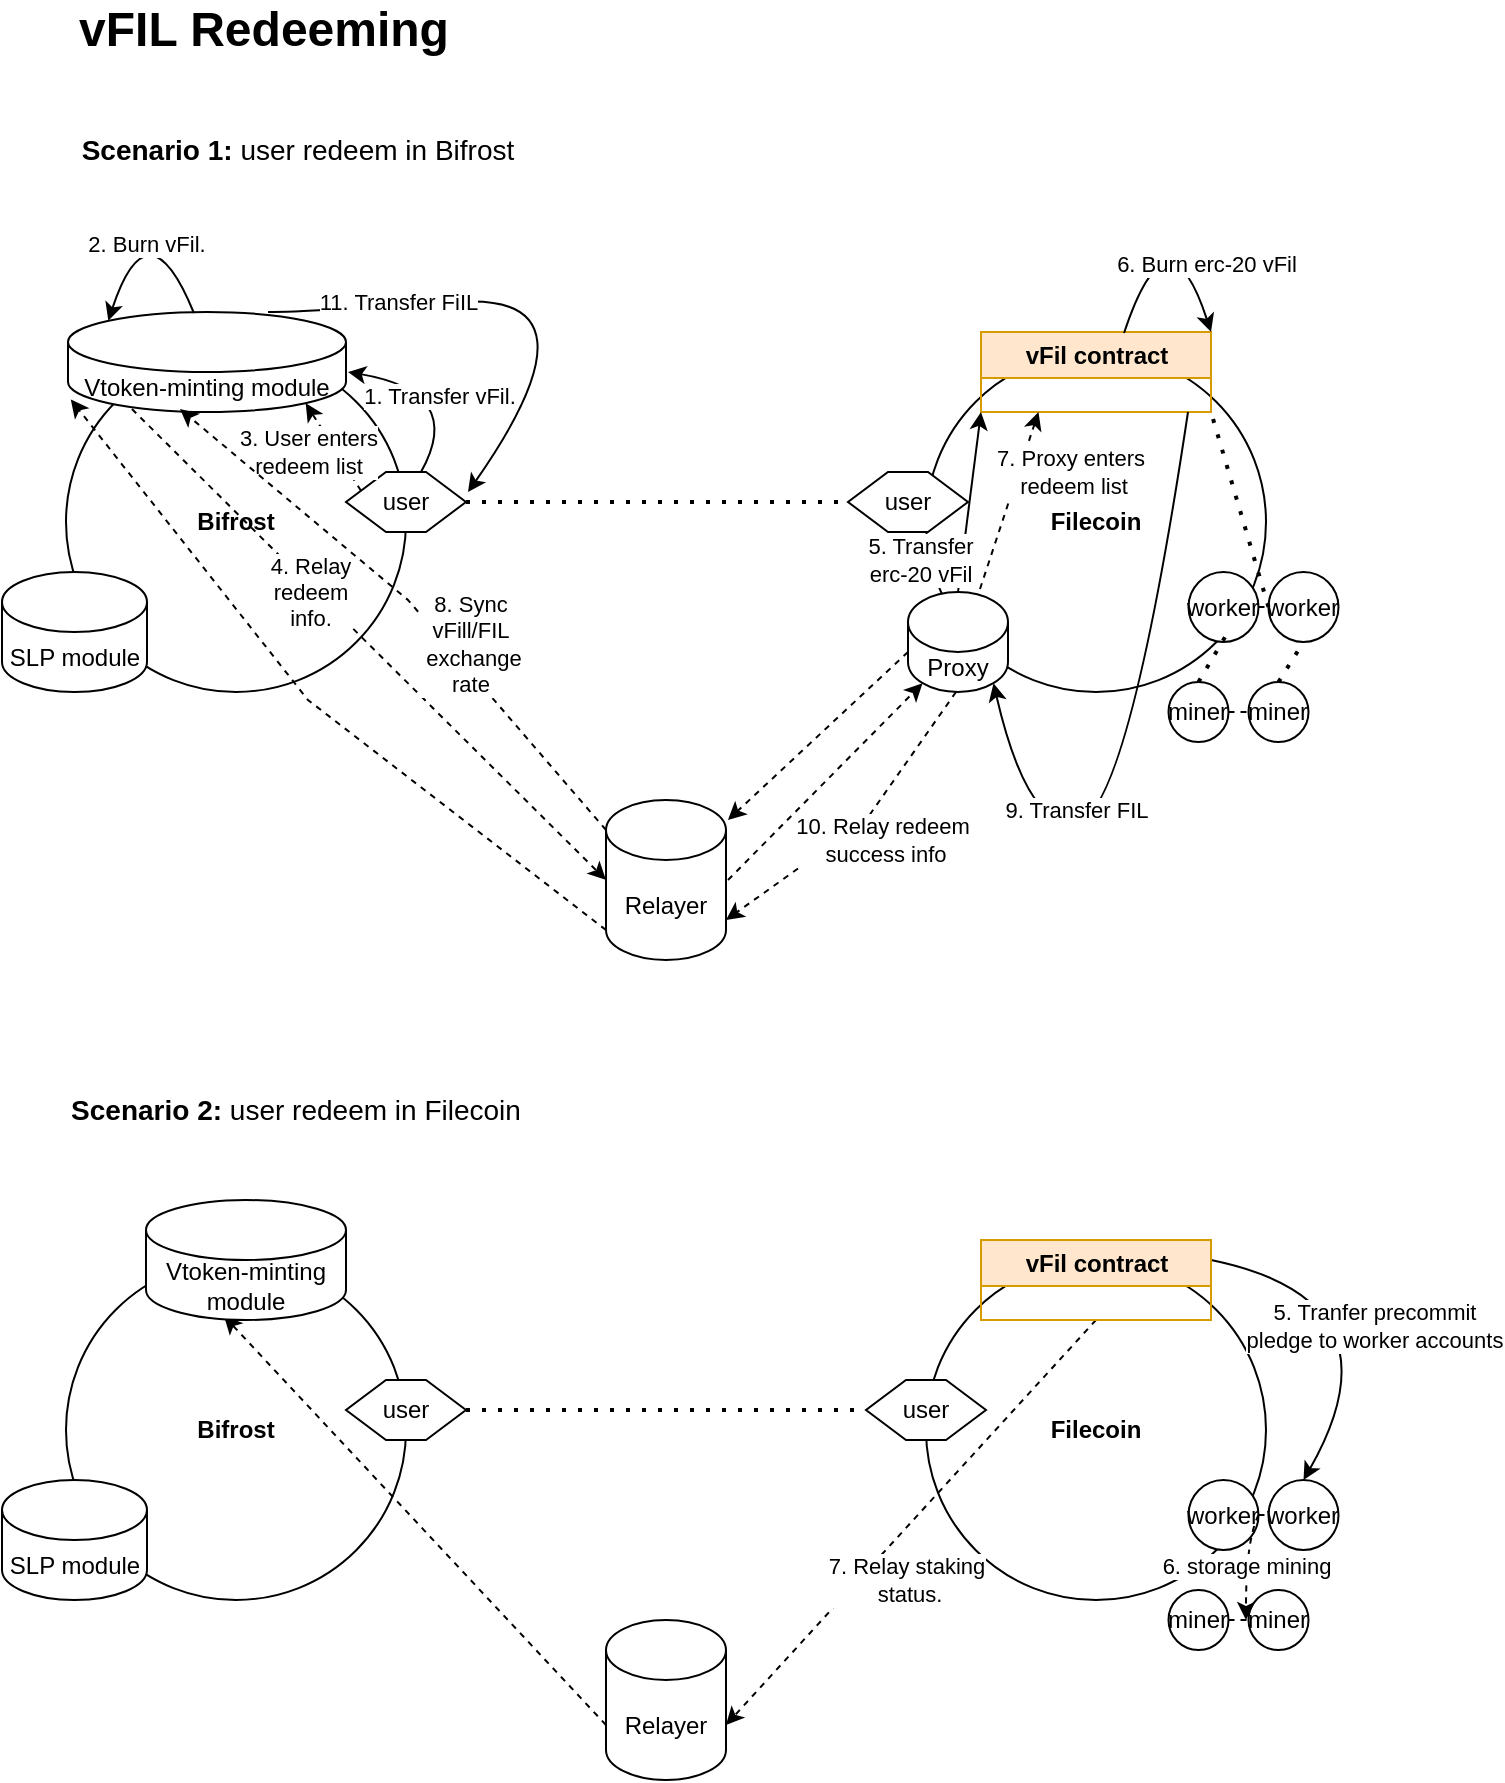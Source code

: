 <mxfile version="21.0.2" type="github">
  <diagram id="1qVJCfuYaMeoUfc-0dYW" name="Page-1">
    <mxGraphModel dx="1434" dy="828" grid="1" gridSize="10" guides="1" tooltips="1" connect="1" arrows="1" fold="1" page="1" pageScale="1" pageWidth="827" pageHeight="1169" math="0" shadow="0">
      <root>
        <mxCell id="0" />
        <mxCell id="1" parent="0" />
        <mxCell id="QOcSFR8y_e22kkafj4sU-1" value="&lt;b&gt;Bifrost&lt;/b&gt;" style="ellipse;whiteSpace=wrap;html=1;aspect=fixed;" parent="1" vertex="1">
          <mxGeometry x="119" y="236" width="170" height="170" as="geometry" />
        </mxCell>
        <mxCell id="QOcSFR8y_e22kkafj4sU-2" value="&lt;b&gt;Filecoin&lt;/b&gt;" style="ellipse;whiteSpace=wrap;html=1;aspect=fixed;" parent="1" vertex="1">
          <mxGeometry x="549" y="236" width="170" height="170" as="geometry" />
        </mxCell>
        <mxCell id="QOcSFR8y_e22kkafj4sU-6" value="user" style="shape=hexagon;perimeter=hexagonPerimeter2;whiteSpace=wrap;html=1;fixedSize=1;" parent="1" vertex="1">
          <mxGeometry x="259" y="296" width="60" height="30" as="geometry" />
        </mxCell>
        <mxCell id="QOcSFR8y_e22kkafj4sU-7" value="user" style="shape=hexagon;perimeter=hexagonPerimeter2;whiteSpace=wrap;html=1;fixedSize=1;" parent="1" vertex="1">
          <mxGeometry x="510" y="296" width="60" height="30" as="geometry" />
        </mxCell>
        <mxCell id="QOcSFR8y_e22kkafj4sU-8" value="" style="endArrow=none;dashed=1;html=1;dashPattern=1 3;strokeWidth=2;rounded=0;exitX=1;exitY=0.5;exitDx=0;exitDy=0;entryX=0;entryY=0.5;entryDx=0;entryDy=0;" parent="1" source="QOcSFR8y_e22kkafj4sU-6" target="QOcSFR8y_e22kkafj4sU-7" edge="1">
          <mxGeometry width="50" height="50" relative="1" as="geometry">
            <mxPoint x="359" y="376" as="sourcePoint" />
            <mxPoint x="409" y="326" as="targetPoint" />
          </mxGeometry>
        </mxCell>
        <mxCell id="QOcSFR8y_e22kkafj4sU-10" value="worker" style="ellipse;whiteSpace=wrap;html=1;aspect=fixed;" parent="1" vertex="1">
          <mxGeometry x="680.25" y="346" width="35" height="35" as="geometry" />
        </mxCell>
        <mxCell id="QOcSFR8y_e22kkafj4sU-11" value="SLP module" style="shape=cylinder3;whiteSpace=wrap;html=1;boundedLbl=1;backgroundOutline=1;size=15;" parent="1" vertex="1">
          <mxGeometry x="87" y="346" width="72.5" height="60" as="geometry" />
        </mxCell>
        <mxCell id="womPOICztjm91fhaPhi_-1" value="Relayer" style="shape=cylinder3;whiteSpace=wrap;html=1;boundedLbl=1;backgroundOutline=1;size=15;" parent="1" vertex="1">
          <mxGeometry x="389" y="460" width="60" height="80" as="geometry" />
        </mxCell>
        <mxCell id="womPOICztjm91fhaPhi_-3" value="miner" style="ellipse;whiteSpace=wrap;html=1;aspect=fixed;" parent="1" vertex="1">
          <mxGeometry x="670.25" y="401" width="30" height="30" as="geometry" />
        </mxCell>
        <mxCell id="womPOICztjm91fhaPhi_-4" value="miner" style="ellipse;whiteSpace=wrap;html=1;aspect=fixed;" parent="1" vertex="1">
          <mxGeometry x="710.25" y="401" width="30" height="30" as="geometry" />
        </mxCell>
        <mxCell id="womPOICztjm91fhaPhi_-7" value="" style="endArrow=none;dashed=1;html=1;rounded=0;exitX=1;exitY=0.5;exitDx=0;exitDy=0;" parent="1" source="womPOICztjm91fhaPhi_-3" edge="1">
          <mxGeometry width="50" height="50" relative="1" as="geometry">
            <mxPoint x="700.25" y="461" as="sourcePoint" />
            <mxPoint x="710.25" y="416" as="targetPoint" />
          </mxGeometry>
        </mxCell>
        <mxCell id="womPOICztjm91fhaPhi_-11" value="" style="endArrow=classic;html=1;rounded=0;dashed=1;entryX=0.145;entryY=1;entryDx=0;entryDy=-4.35;entryPerimeter=0;" parent="1" target="sweHYaOIXjVTSPfrOcY_-46" edge="1">
          <mxGeometry width="50" height="50" relative="1" as="geometry">
            <mxPoint x="450" y="500" as="sourcePoint" />
            <mxPoint x="599" y="266" as="targetPoint" />
          </mxGeometry>
        </mxCell>
        <mxCell id="womPOICztjm91fhaPhi_-12" value="" style="endArrow=classic;html=1;rounded=0;dashed=1;entryX=0;entryY=0.5;entryDx=0;entryDy=0;entryPerimeter=0;exitX=0.23;exitY=0.97;exitDx=0;exitDy=0;exitPerimeter=0;" parent="1" source="a1JTIRyVCKcMxM_mY2sI-1" target="womPOICztjm91fhaPhi_-1" edge="1">
          <mxGeometry width="50" height="50" relative="1" as="geometry">
            <mxPoint x="119" y="506" as="sourcePoint" />
            <mxPoint x="279" y="536" as="targetPoint" />
          </mxGeometry>
        </mxCell>
        <mxCell id="sweHYaOIXjVTSPfrOcY_-59" value="4. Relay &lt;br&gt;redeem &lt;br&gt;info." style="edgeLabel;html=1;align=center;verticalAlign=middle;resizable=0;points=[];" vertex="1" connectable="0" parent="womPOICztjm91fhaPhi_-12">
          <mxGeometry x="-0.181" y="3" relative="1" as="geometry">
            <mxPoint x="-11" y="-3" as="offset" />
          </mxGeometry>
        </mxCell>
        <mxCell id="womPOICztjm91fhaPhi_-15" value="vFIL Redeeming" style="text;html=1;strokeColor=none;fillColor=none;align=center;verticalAlign=middle;whiteSpace=wrap;rounded=0;fontStyle=1;fontSize=24;" parent="1" vertex="1">
          <mxGeometry x="88" y="60" width="260" height="30" as="geometry" />
        </mxCell>
        <mxCell id="yuQFEDINcLpY2eNo5cRC-3" value="worker" style="ellipse;whiteSpace=wrap;html=1;aspect=fixed;" parent="1" vertex="1">
          <mxGeometry x="720.25" y="346" width="35" height="35" as="geometry" />
        </mxCell>
        <mxCell id="yuQFEDINcLpY2eNo5cRC-4" value="" style="endArrow=none;dashed=1;html=1;rounded=0;exitX=1;exitY=0.5;exitDx=0;exitDy=0;entryX=0;entryY=0.5;entryDx=0;entryDy=0;" parent="1" source="QOcSFR8y_e22kkafj4sU-10" target="yuQFEDINcLpY2eNo5cRC-3" edge="1">
          <mxGeometry width="50" height="50" relative="1" as="geometry">
            <mxPoint x="710.25" y="521" as="sourcePoint" />
            <mxPoint x="760.25" y="471" as="targetPoint" />
          </mxGeometry>
        </mxCell>
        <mxCell id="a1JTIRyVCKcMxM_mY2sI-1" value="Vtoken-minting module" style="shape=cylinder3;whiteSpace=wrap;html=1;boundedLbl=1;backgroundOutline=1;size=15;" parent="1" vertex="1">
          <mxGeometry x="120" y="216" width="139" height="50" as="geometry" />
        </mxCell>
        <mxCell id="a1JTIRyVCKcMxM_mY2sI-2" value="" style="curved=1;endArrow=classic;html=1;rounded=0;exitX=0.625;exitY=0;exitDx=0;exitDy=0;" parent="1" source="QOcSFR8y_e22kkafj4sU-6" edge="1">
          <mxGeometry width="50" height="50" relative="1" as="geometry">
            <mxPoint x="288" y="286" as="sourcePoint" />
            <mxPoint x="260" y="246" as="targetPoint" />
            <Array as="points">
              <mxPoint x="319" y="256" />
            </Array>
          </mxGeometry>
        </mxCell>
        <mxCell id="a1JTIRyVCKcMxM_mY2sI-3" value="1. Transfer vFil.&amp;nbsp;" style="edgeLabel;html=1;align=center;verticalAlign=middle;resizable=0;points=[];" parent="a1JTIRyVCKcMxM_mY2sI-2" vertex="1" connectable="0">
          <mxGeometry x="0.647" y="3" relative="1" as="geometry">
            <mxPoint x="29" y="6" as="offset" />
          </mxGeometry>
        </mxCell>
        <mxCell id="sweHYaOIXjVTSPfrOcY_-1" value="vFil contract" style="swimlane;whiteSpace=wrap;html=1;fillColor=#ffe6cc;strokeColor=#d79b00;" vertex="1" parent="1">
          <mxGeometry x="576.5" y="226" width="115" height="40" as="geometry" />
        </mxCell>
        <mxCell id="sweHYaOIXjVTSPfrOcY_-2" value="&lt;font style=&quot;font-size: 14px;&quot;&gt;&lt;b&gt;Scenario 1:&lt;/b&gt; user redeem in Bifrost&lt;/font&gt;" style="text;html=1;strokeColor=none;fillColor=none;align=center;verticalAlign=middle;whiteSpace=wrap;rounded=0;" vertex="1" parent="1">
          <mxGeometry x="120" y="120" width="230" height="30" as="geometry" />
        </mxCell>
        <mxCell id="sweHYaOIXjVTSPfrOcY_-3" value="&lt;b&gt;Bifrost&lt;/b&gt;" style="ellipse;whiteSpace=wrap;html=1;aspect=fixed;" vertex="1" parent="1">
          <mxGeometry x="119" y="690" width="170" height="170" as="geometry" />
        </mxCell>
        <mxCell id="sweHYaOIXjVTSPfrOcY_-4" value="&lt;b&gt;Filecoin&lt;/b&gt;" style="ellipse;whiteSpace=wrap;html=1;aspect=fixed;" vertex="1" parent="1">
          <mxGeometry x="549" y="690" width="170" height="170" as="geometry" />
        </mxCell>
        <mxCell id="sweHYaOIXjVTSPfrOcY_-5" value="user" style="shape=hexagon;perimeter=hexagonPerimeter2;whiteSpace=wrap;html=1;fixedSize=1;" vertex="1" parent="1">
          <mxGeometry x="259" y="750" width="60" height="30" as="geometry" />
        </mxCell>
        <mxCell id="sweHYaOIXjVTSPfrOcY_-6" value="user" style="shape=hexagon;perimeter=hexagonPerimeter2;whiteSpace=wrap;html=1;fixedSize=1;" vertex="1" parent="1">
          <mxGeometry x="519" y="750" width="60" height="30" as="geometry" />
        </mxCell>
        <mxCell id="sweHYaOIXjVTSPfrOcY_-7" value="" style="endArrow=none;dashed=1;html=1;dashPattern=1 3;strokeWidth=2;rounded=0;exitX=1;exitY=0.5;exitDx=0;exitDy=0;entryX=0;entryY=0.5;entryDx=0;entryDy=0;" edge="1" parent="1" source="sweHYaOIXjVTSPfrOcY_-5" target="sweHYaOIXjVTSPfrOcY_-6">
          <mxGeometry width="50" height="50" relative="1" as="geometry">
            <mxPoint x="359" y="830" as="sourcePoint" />
            <mxPoint x="409" y="780" as="targetPoint" />
          </mxGeometry>
        </mxCell>
        <mxCell id="sweHYaOIXjVTSPfrOcY_-8" value="worker" style="ellipse;whiteSpace=wrap;html=1;aspect=fixed;" vertex="1" parent="1">
          <mxGeometry x="680.25" y="800" width="35" height="35" as="geometry" />
        </mxCell>
        <mxCell id="sweHYaOIXjVTSPfrOcY_-9" value="SLP module" style="shape=cylinder3;whiteSpace=wrap;html=1;boundedLbl=1;backgroundOutline=1;size=15;" vertex="1" parent="1">
          <mxGeometry x="87" y="800" width="72.5" height="60" as="geometry" />
        </mxCell>
        <mxCell id="sweHYaOIXjVTSPfrOcY_-10" value="Relayer" style="shape=cylinder3;whiteSpace=wrap;html=1;boundedLbl=1;backgroundOutline=1;size=15;" vertex="1" parent="1">
          <mxGeometry x="389" y="870" width="60" height="80" as="geometry" />
        </mxCell>
        <mxCell id="sweHYaOIXjVTSPfrOcY_-11" value="miner" style="ellipse;whiteSpace=wrap;html=1;aspect=fixed;" vertex="1" parent="1">
          <mxGeometry x="670.25" y="855" width="30" height="30" as="geometry" />
        </mxCell>
        <mxCell id="sweHYaOIXjVTSPfrOcY_-12" value="miner" style="ellipse;whiteSpace=wrap;html=1;aspect=fixed;" vertex="1" parent="1">
          <mxGeometry x="710.25" y="855" width="30" height="30" as="geometry" />
        </mxCell>
        <mxCell id="sweHYaOIXjVTSPfrOcY_-13" value="" style="endArrow=none;dashed=1;html=1;rounded=0;exitX=1;exitY=0.5;exitDx=0;exitDy=0;" edge="1" parent="1" source="sweHYaOIXjVTSPfrOcY_-11">
          <mxGeometry width="50" height="50" relative="1" as="geometry">
            <mxPoint x="700.25" y="915" as="sourcePoint" />
            <mxPoint x="710.25" y="870" as="targetPoint" />
          </mxGeometry>
        </mxCell>
        <mxCell id="sweHYaOIXjVTSPfrOcY_-14" value="" style="endArrow=classic;html=1;rounded=0;dashed=1;exitX=0;exitY=0;exitDx=0;exitDy=52.5;exitPerimeter=0;entryX=0.39;entryY=0.967;entryDx=0;entryDy=0;entryPerimeter=0;" edge="1" parent="1" source="sweHYaOIXjVTSPfrOcY_-10" target="sweHYaOIXjVTSPfrOcY_-19">
          <mxGeometry width="50" height="50" relative="1" as="geometry">
            <mxPoint x="549" y="960" as="sourcePoint" />
            <mxPoint x="599" y="720" as="targetPoint" />
          </mxGeometry>
        </mxCell>
        <mxCell id="sweHYaOIXjVTSPfrOcY_-17" value="worker" style="ellipse;whiteSpace=wrap;html=1;aspect=fixed;" vertex="1" parent="1">
          <mxGeometry x="720.25" y="800" width="35" height="35" as="geometry" />
        </mxCell>
        <mxCell id="sweHYaOIXjVTSPfrOcY_-18" value="" style="endArrow=none;dashed=1;html=1;rounded=0;exitX=1;exitY=0.5;exitDx=0;exitDy=0;entryX=0;entryY=0.5;entryDx=0;entryDy=0;" edge="1" parent="1" source="sweHYaOIXjVTSPfrOcY_-8" target="sweHYaOIXjVTSPfrOcY_-17">
          <mxGeometry width="50" height="50" relative="1" as="geometry">
            <mxPoint x="710.25" y="975" as="sourcePoint" />
            <mxPoint x="760.25" y="925" as="targetPoint" />
          </mxGeometry>
        </mxCell>
        <mxCell id="sweHYaOIXjVTSPfrOcY_-19" value="Vtoken-minting module" style="shape=cylinder3;whiteSpace=wrap;html=1;boundedLbl=1;backgroundOutline=1;size=15;" vertex="1" parent="1">
          <mxGeometry x="159" y="660" width="100" height="60" as="geometry" />
        </mxCell>
        <mxCell id="sweHYaOIXjVTSPfrOcY_-26" value="" style="curved=1;endArrow=classic;html=1;rounded=0;exitX=1;exitY=0.25;exitDx=0;exitDy=0;entryX=0.5;entryY=0;entryDx=0;entryDy=0;" edge="1" parent="1" source="sweHYaOIXjVTSPfrOcY_-35" target="sweHYaOIXjVTSPfrOcY_-17">
          <mxGeometry width="50" height="50" relative="1" as="geometry">
            <mxPoint x="670.25" y="685" as="sourcePoint" />
            <mxPoint x="789" y="660" as="targetPoint" />
            <Array as="points">
              <mxPoint x="789" y="710" />
            </Array>
          </mxGeometry>
        </mxCell>
        <mxCell id="sweHYaOIXjVTSPfrOcY_-27" value="5. Tranfer precommit&lt;br&gt;pledge to worker accounts" style="edgeLabel;html=1;align=center;verticalAlign=middle;resizable=0;points=[];" vertex="1" connectable="0" parent="sweHYaOIXjVTSPfrOcY_-26">
          <mxGeometry x="-0.306" y="-18" relative="1" as="geometry">
            <mxPoint x="16" y="1" as="offset" />
          </mxGeometry>
        </mxCell>
        <mxCell id="sweHYaOIXjVTSPfrOcY_-28" value="" style="curved=1;endArrow=classic;html=1;rounded=0;exitX=1;exitY=0.5;exitDx=0;exitDy=0;dashed=1;" edge="1" parent="1" source="sweHYaOIXjVTSPfrOcY_-8">
          <mxGeometry width="50" height="50" relative="1" as="geometry">
            <mxPoint x="709" y="880" as="sourcePoint" />
            <mxPoint x="709" y="870" as="targetPoint" />
            <Array as="points">
              <mxPoint x="709" y="830" />
            </Array>
          </mxGeometry>
        </mxCell>
        <mxCell id="sweHYaOIXjVTSPfrOcY_-29" value="6. storage mining" style="edgeLabel;html=1;align=center;verticalAlign=middle;resizable=0;points=[];" vertex="1" connectable="0" parent="sweHYaOIXjVTSPfrOcY_-28">
          <mxGeometry x="-0.001" relative="1" as="geometry">
            <mxPoint as="offset" />
          </mxGeometry>
        </mxCell>
        <mxCell id="sweHYaOIXjVTSPfrOcY_-30" value="" style="endArrow=classic;html=1;rounded=0;dashed=1;exitX=0.5;exitY=1;exitDx=0;exitDy=0;entryX=1;entryY=0;entryDx=0;entryDy=52.5;entryPerimeter=0;" edge="1" parent="1" source="sweHYaOIXjVTSPfrOcY_-35" target="sweHYaOIXjVTSPfrOcY_-10">
          <mxGeometry width="50" height="50" relative="1" as="geometry">
            <mxPoint x="634" y="740" as="sourcePoint" />
            <mxPoint x="579" y="880" as="targetPoint" />
          </mxGeometry>
        </mxCell>
        <mxCell id="sweHYaOIXjVTSPfrOcY_-31" value="7. Relay staking&lt;br&gt;&amp;nbsp;status." style="edgeLabel;html=1;align=center;verticalAlign=middle;resizable=0;points=[];" vertex="1" connectable="0" parent="sweHYaOIXjVTSPfrOcY_-30">
          <mxGeometry x="0.007" y="3" relative="1" as="geometry">
            <mxPoint x="-4" y="26" as="offset" />
          </mxGeometry>
        </mxCell>
        <mxCell id="sweHYaOIXjVTSPfrOcY_-35" value="vFil contract" style="swimlane;whiteSpace=wrap;html=1;fillColor=#ffe6cc;strokeColor=#d79b00;" vertex="1" parent="1">
          <mxGeometry x="576.5" y="680" width="115" height="40" as="geometry" />
        </mxCell>
        <mxCell id="sweHYaOIXjVTSPfrOcY_-36" value="&lt;font style=&quot;font-size: 14px;&quot;&gt;&lt;b&gt;Scenario 2:&lt;/b&gt; user redeem in Filecoin&lt;/font&gt;" style="text;html=1;strokeColor=none;fillColor=none;align=center;verticalAlign=middle;whiteSpace=wrap;rounded=0;" vertex="1" parent="1">
          <mxGeometry x="119" y="600" width="230" height="30" as="geometry" />
        </mxCell>
        <mxCell id="sweHYaOIXjVTSPfrOcY_-37" value="" style="curved=1;endArrow=classic;html=1;rounded=0;entryX=0.145;entryY=0;entryDx=0;entryDy=4.35;entryPerimeter=0;exitX=0.453;exitY=0.01;exitDx=0;exitDy=0;exitPerimeter=0;" edge="1" parent="1" source="a1JTIRyVCKcMxM_mY2sI-1" target="a1JTIRyVCKcMxM_mY2sI-1">
          <mxGeometry width="50" height="50" relative="1" as="geometry">
            <mxPoint x="180" y="210" as="sourcePoint" />
            <mxPoint x="240" y="160" as="targetPoint" />
            <Array as="points">
              <mxPoint x="160" y="160" />
            </Array>
          </mxGeometry>
        </mxCell>
        <mxCell id="sweHYaOIXjVTSPfrOcY_-38" value="2. Burn vFil." style="edgeLabel;html=1;align=center;verticalAlign=middle;resizable=0;points=[];" vertex="1" connectable="0" parent="sweHYaOIXjVTSPfrOcY_-37">
          <mxGeometry x="0.33" y="4" relative="1" as="geometry">
            <mxPoint x="2" as="offset" />
          </mxGeometry>
        </mxCell>
        <mxCell id="sweHYaOIXjVTSPfrOcY_-43" value="" style="endArrow=none;dashed=1;html=1;dashPattern=1 3;strokeWidth=2;rounded=0;exitX=0.5;exitY=0;exitDx=0;exitDy=0;" edge="1" parent="1" source="womPOICztjm91fhaPhi_-3">
          <mxGeometry width="50" height="50" relative="1" as="geometry">
            <mxPoint x="690" y="406" as="sourcePoint" />
            <mxPoint x="700" y="376" as="targetPoint" />
          </mxGeometry>
        </mxCell>
        <mxCell id="sweHYaOIXjVTSPfrOcY_-44" value="" style="endArrow=none;dashed=1;html=1;dashPattern=1 3;strokeWidth=2;rounded=0;entryX=0.5;entryY=1;entryDx=0;entryDy=0;exitX=0.5;exitY=0;exitDx=0;exitDy=0;" edge="1" parent="1" source="womPOICztjm91fhaPhi_-4" target="yuQFEDINcLpY2eNo5cRC-3">
          <mxGeometry width="50" height="50" relative="1" as="geometry">
            <mxPoint x="700" y="426" as="sourcePoint" />
            <mxPoint x="750" y="376" as="targetPoint" />
          </mxGeometry>
        </mxCell>
        <mxCell id="sweHYaOIXjVTSPfrOcY_-45" value="" style="endArrow=none;dashed=1;html=1;dashPattern=1 3;strokeWidth=2;rounded=0;entryX=1;entryY=1;entryDx=0;entryDy=0;exitX=0;exitY=0.5;exitDx=0;exitDy=0;" edge="1" parent="1" source="yuQFEDINcLpY2eNo5cRC-3" target="sweHYaOIXjVTSPfrOcY_-1">
          <mxGeometry width="50" height="50" relative="1" as="geometry">
            <mxPoint x="650" y="326" as="sourcePoint" />
            <mxPoint x="700" y="276" as="targetPoint" />
          </mxGeometry>
        </mxCell>
        <mxCell id="sweHYaOIXjVTSPfrOcY_-46" value="Proxy" style="shape=cylinder3;whiteSpace=wrap;html=1;boundedLbl=1;backgroundOutline=1;size=15;" vertex="1" parent="1">
          <mxGeometry x="540" y="356" width="50" height="50" as="geometry" />
        </mxCell>
        <mxCell id="sweHYaOIXjVTSPfrOcY_-47" value="" style="endArrow=classic;html=1;rounded=0;exitX=0.5;exitY=0;exitDx=0;exitDy=0;exitPerimeter=0;entryX=0;entryY=1;entryDx=0;entryDy=0;" edge="1" parent="1" source="sweHYaOIXjVTSPfrOcY_-46" target="sweHYaOIXjVTSPfrOcY_-1">
          <mxGeometry width="50" height="50" relative="1" as="geometry">
            <mxPoint x="580" y="356" as="sourcePoint" />
            <mxPoint x="620" y="266" as="targetPoint" />
          </mxGeometry>
        </mxCell>
        <mxCell id="sweHYaOIXjVTSPfrOcY_-49" value="5. Transfer &lt;br&gt;erc-20 vFil" style="edgeLabel;html=1;align=center;verticalAlign=middle;resizable=0;points=[];" vertex="1" connectable="0" parent="sweHYaOIXjVTSPfrOcY_-47">
          <mxGeometry x="-0.632" y="-1" relative="1" as="geometry">
            <mxPoint x="-22" as="offset" />
          </mxGeometry>
        </mxCell>
        <mxCell id="sweHYaOIXjVTSPfrOcY_-51" value="" style="endArrow=classic;html=1;rounded=0;exitX=0;exitY=0.25;exitDx=0;exitDy=0;entryX=0.855;entryY=1;entryDx=0;entryDy=-4.35;entryPerimeter=0;dashed=1;" edge="1" parent="1" source="QOcSFR8y_e22kkafj4sU-6" target="a1JTIRyVCKcMxM_mY2sI-1">
          <mxGeometry width="50" height="50" relative="1" as="geometry">
            <mxPoint x="-30" y="376" as="sourcePoint" />
            <mxPoint x="20" y="326" as="targetPoint" />
          </mxGeometry>
        </mxCell>
        <mxCell id="sweHYaOIXjVTSPfrOcY_-52" value="3. User enters &lt;br&gt;redeem list" style="edgeLabel;html=1;align=center;verticalAlign=middle;resizable=0;points=[];" vertex="1" connectable="0" parent="sweHYaOIXjVTSPfrOcY_-51">
          <mxGeometry x="0.156" y="2" relative="1" as="geometry">
            <mxPoint x="-9" y="5" as="offset" />
          </mxGeometry>
        </mxCell>
        <mxCell id="sweHYaOIXjVTSPfrOcY_-53" value="6. Burn erc-20 vFil" style="curved=1;endArrow=classic;html=1;rounded=0;entryX=1;entryY=0;entryDx=0;entryDy=0;exitX=0.622;exitY=0.013;exitDx=0;exitDy=0;exitPerimeter=0;" edge="1" parent="1" source="sweHYaOIXjVTSPfrOcY_-1" target="sweHYaOIXjVTSPfrOcY_-1">
          <mxGeometry x="0.529" y="7" width="50" height="50" relative="1" as="geometry">
            <mxPoint x="650" y="220" as="sourcePoint" />
            <mxPoint x="650" y="110" as="targetPoint" />
            <Array as="points">
              <mxPoint x="670" y="160" />
            </Array>
            <mxPoint x="1" as="offset" />
          </mxGeometry>
        </mxCell>
        <mxCell id="sweHYaOIXjVTSPfrOcY_-54" value="" style="endArrow=classic;html=1;rounded=0;exitX=0.72;exitY=-0.03;exitDx=0;exitDy=0;exitPerimeter=0;entryX=0.25;entryY=1;entryDx=0;entryDy=0;dashed=1;" edge="1" parent="1" source="sweHYaOIXjVTSPfrOcY_-46" target="sweHYaOIXjVTSPfrOcY_-1">
          <mxGeometry width="50" height="50" relative="1" as="geometry">
            <mxPoint x="580" y="346" as="sourcePoint" />
            <mxPoint x="630" y="296" as="targetPoint" />
          </mxGeometry>
        </mxCell>
        <mxCell id="sweHYaOIXjVTSPfrOcY_-55" value="7. Proxy enters&lt;br&gt;&amp;nbsp;redeem list" style="edgeLabel;html=1;align=center;verticalAlign=middle;resizable=0;points=[];" vertex="1" connectable="0" parent="sweHYaOIXjVTSPfrOcY_-54">
          <mxGeometry x="0.317" y="2" relative="1" as="geometry">
            <mxPoint x="27" as="offset" />
          </mxGeometry>
        </mxCell>
        <mxCell id="sweHYaOIXjVTSPfrOcY_-57" value="" style="curved=1;endArrow=classic;html=1;rounded=0;entryX=0.855;entryY=1;entryDx=0;entryDy=-4.35;entryPerimeter=0;" edge="1" parent="1" target="sweHYaOIXjVTSPfrOcY_-46">
          <mxGeometry width="50" height="50" relative="1" as="geometry">
            <mxPoint x="680" y="266" as="sourcePoint" />
            <mxPoint x="650" y="476" as="targetPoint" />
            <Array as="points">
              <mxPoint x="650" y="466" />
              <mxPoint x="600" y="476" />
            </Array>
          </mxGeometry>
        </mxCell>
        <mxCell id="sweHYaOIXjVTSPfrOcY_-58" value="9. Transfer FIL" style="edgeLabel;html=1;align=center;verticalAlign=middle;resizable=0;points=[];" vertex="1" connectable="0" parent="sweHYaOIXjVTSPfrOcY_-57">
          <mxGeometry x="0.383" y="-6" relative="1" as="geometry">
            <mxPoint as="offset" />
          </mxGeometry>
        </mxCell>
        <mxCell id="sweHYaOIXjVTSPfrOcY_-60" value="" style="endArrow=classic;html=1;rounded=0;exitX=0.5;exitY=1;exitDx=0;exitDy=0;exitPerimeter=0;dashed=1;" edge="1" parent="1">
          <mxGeometry width="50" height="50" relative="1" as="geometry">
            <mxPoint x="564" y="406" as="sourcePoint" />
            <mxPoint x="449" y="520" as="targetPoint" />
            <Array as="points">
              <mxPoint x="519" y="470" />
            </Array>
          </mxGeometry>
        </mxCell>
        <mxCell id="sweHYaOIXjVTSPfrOcY_-61" value="10. Relay redeem&lt;br&gt;&amp;nbsp;success info" style="edgeLabel;html=1;align=center;verticalAlign=middle;resizable=0;points=[];" vertex="1" connectable="0" parent="sweHYaOIXjVTSPfrOcY_-60">
          <mxGeometry x="0.108" y="-2" relative="1" as="geometry">
            <mxPoint x="19" y="4" as="offset" />
          </mxGeometry>
        </mxCell>
        <mxCell id="sweHYaOIXjVTSPfrOcY_-62" value="" style="endArrow=classic;html=1;rounded=0;exitX=0;exitY=1;exitDx=0;exitDy=-15;exitPerimeter=0;dashed=1;entryX=0.01;entryY=0.875;entryDx=0;entryDy=0;entryPerimeter=0;" edge="1" parent="1" source="womPOICztjm91fhaPhi_-1" target="a1JTIRyVCKcMxM_mY2sI-1">
          <mxGeometry width="50" height="50" relative="1" as="geometry">
            <mxPoint x="160" y="516" as="sourcePoint" />
            <mxPoint x="210" y="466" as="targetPoint" />
            <Array as="points">
              <mxPoint x="240" y="410" />
            </Array>
          </mxGeometry>
        </mxCell>
        <mxCell id="sweHYaOIXjVTSPfrOcY_-63" value="" style="curved=1;endArrow=classic;html=1;rounded=0;" edge="1" parent="1">
          <mxGeometry width="50" height="50" relative="1" as="geometry">
            <mxPoint x="220" y="216" as="sourcePoint" />
            <mxPoint x="320" y="306" as="targetPoint" />
            <Array as="points">
              <mxPoint x="240" y="216" />
              <mxPoint x="390" y="206" />
            </Array>
          </mxGeometry>
        </mxCell>
        <mxCell id="sweHYaOIXjVTSPfrOcY_-64" value="11. Transfer FiIL" style="edgeLabel;html=1;align=center;verticalAlign=middle;resizable=0;points=[];" vertex="1" connectable="0" parent="sweHYaOIXjVTSPfrOcY_-63">
          <mxGeometry x="-0.554" y="1" relative="1" as="geometry">
            <mxPoint y="-1" as="offset" />
          </mxGeometry>
        </mxCell>
        <mxCell id="sweHYaOIXjVTSPfrOcY_-67" value="" style="endArrow=classic;html=1;rounded=0;exitX=0;exitY=0;exitDx=0;exitDy=30;exitPerimeter=0;dashed=1;" edge="1" parent="1" source="sweHYaOIXjVTSPfrOcY_-46">
          <mxGeometry width="50" height="50" relative="1" as="geometry">
            <mxPoint x="400" y="430" as="sourcePoint" />
            <mxPoint x="450" y="470" as="targetPoint" />
          </mxGeometry>
        </mxCell>
        <mxCell id="sweHYaOIXjVTSPfrOcY_-68" value="" style="endArrow=classic;html=1;rounded=0;exitX=0;exitY=0;exitDx=0;exitDy=15;exitPerimeter=0;entryX=0.403;entryY=0.97;entryDx=0;entryDy=0;entryPerimeter=0;dashed=1;" edge="1" parent="1" source="womPOICztjm91fhaPhi_-1" target="a1JTIRyVCKcMxM_mY2sI-1">
          <mxGeometry width="50" height="50" relative="1" as="geometry">
            <mxPoint x="380" y="480" as="sourcePoint" />
            <mxPoint x="290" y="360" as="targetPoint" />
            <Array as="points">
              <mxPoint x="290" y="360" />
            </Array>
          </mxGeometry>
        </mxCell>
        <mxCell id="sweHYaOIXjVTSPfrOcY_-69" value="8. Sync &lt;br&gt;vFill/FIL&lt;br&gt;&amp;nbsp;exchange &lt;br&gt;rate" style="edgeLabel;html=1;align=center;verticalAlign=middle;resizable=0;points=[];" vertex="1" connectable="0" parent="sweHYaOIXjVTSPfrOcY_-68">
          <mxGeometry x="-0.104" y="2" relative="1" as="geometry">
            <mxPoint x="21" y="7" as="offset" />
          </mxGeometry>
        </mxCell>
      </root>
    </mxGraphModel>
  </diagram>
</mxfile>
